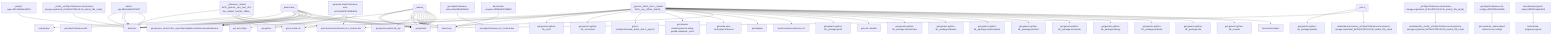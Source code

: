 graph TD
    app-mlperf-inference,d775cac873ee4231_(_reference,_mixtral-8x7b,_pytorch,_cpu,_test,_r5.0-dev_default,_float16,_offline_) --> detect,os
    app-mlperf-inference,d775cac873ee4231_(_reference,_mixtral-8x7b,_pytorch,_cpu,_test,_r5.0-dev_default,_float16,_offline_) --> get,sys-utils-cm
    app-mlperf-inference,d775cac873ee4231_(_reference,_mixtral-8x7b,_pytorch,_cpu,_test,_r5.0-dev_default,_float16,_offline_) --> get,python
    get-mlperf-inference-src,4b57186581024797_(_branch.dev_) --> detect,os
    get-mlperf-inference-src,4b57186581024797_(_branch.dev_) --> get,python3
    get-mlperf-inference-src,4b57186581024797_(_branch.dev_) --> get,git,repo,_branch.dev,_repo.https://github.com/mlcommons/inference
    app-mlperf-inference,d775cac873ee4231_(_reference,_mixtral-8x7b,_pytorch,_cpu,_test,_r5.0-dev_default,_float16,_offline_) --> get,mlcommons,inference,src,_branch.dev
    pull-git-repo,c23132ed65c4421d --> detect,os
    app-mlperf-inference,d775cac873ee4231_(_reference,_mixtral-8x7b,_pytorch,_cpu,_test,_r5.0-dev_default,_float16,_offline_) --> pull,git,repo
    get-mlperf-inference-src,4b57186581024797_(_branch.dev_) --> detect,os
    get-mlperf-inference-src,4b57186581024797_(_branch.dev_) --> get,python3
    get-mlperf-inference-src,4b57186581024797_(_branch.dev_) --> get,git,repo,_branch.dev,_repo.https://github.com/mlcommons/inference
    get-mlperf-inference-utils,e341e5f86d8342e5 --> get,mlperf,inference,src,_branch.dev
    app-mlperf-inference,d775cac873ee4231_(_reference,_mixtral-8x7b,_pytorch,_cpu,_test,_r5.0-dev_default,_float16,_offline_) --> get,mlperf,inference,utils
    app-mlperf-inference-mlcommons-python,ff149e9781fc4b65_(_pytorch,_batch_size.1,_mixtral-8x7b,_cpu,_offline,_float16_) --> detect,os
    detect-cpu,586c8a43320142f7 --> detect,os
    app-mlperf-inference-mlcommons-python,ff149e9781fc4b65_(_pytorch,_batch_size.1,_mixtral-8x7b,_cpu,_offline,_float16_) --> detect,cpu
    app-mlperf-inference-mlcommons-python,ff149e9781fc4b65_(_pytorch,_batch_size.1,_mixtral-8x7b,_cpu,_offline,_float16_) --> get,sys-utils-cm
    app-mlperf-inference-mlcommons-python,ff149e9781fc4b65_(_pytorch,_batch_size.1,_mixtral-8x7b,_cpu,_offline,_float16_) --> get,python
    get-generic-python-lib,94b62a682bc44791_(_torch_) --> get,python3
    app-mlperf-inference-mlcommons-python,ff149e9781fc4b65_(_pytorch,_batch_size.1,_mixtral-8x7b,_cpu,_offline,_float16_) --> get,generic-python-lib,_torch
    get-generic-python-lib,94b62a682bc44791_(_torchvision_) --> get,python3
    app-mlperf-inference-mlcommons-python,ff149e9781fc4b65_(_pytorch,_batch_size.1,_mixtral-8x7b,_cpu,_offline,_float16_) --> get,generic-python-lib,_torchvision
    app-mlperf-inference-mlcommons-python,ff149e9781fc4b65_(_pytorch,_batch_size.1,_mixtral-8x7b,_cpu,_offline,_float16_) --> get,ml-model,mixtral,raw,_batch_size.1,_pytorch
    get-generic-python-lib,94b62a682bc44791_(_package.pandas_) --> detect,os
    detect-cpu,586c8a43320142f7 --> detect,os
    get-generic-python-lib,94b62a682bc44791_(_package.pandas_) --> detect,cpu
    get-generic-python-lib,94b62a682bc44791_(_package.pandas_) --> get,python3
    get-generic-python-lib,94b62a682bc44791_(_pip_) --> get,python3
    get-generic-python-lib,94b62a682bc44791_(_package.pandas_) --> get,generic-python-lib,_pip
    get-dataset-mlperf-inference-mixtral,89e7c91444804775_(_size.1_) --> get,generic-python-lib,_package.pandas
    get-dataset-mlperf-inference-mixtral,89e7c91444804775_(_size.1_) --> get,python3
    download-file,9cdc8dc41aae437e_(_cmutil,_url.https://inference.mlcommons-storage.org/mixtral_8x7b%2F2024.06.06_mixtral_15k_v4.pkl_) --> detect,os
    download-and-extract,c67e81a4ce2649f5_(_url.https://inference.mlcommons-storage.org/mixtral_8x7b%2F2024.06.06_mixtral_15k_v4.pkl_) --> download,file,_cmutil,_url.https://inference.mlcommons-storage.org/mixtral_8x7b%2F2024.06.06_mixtral_15k_v4.pkl
    get-dataset-mlperf-inference-mixtral,89e7c91444804775_(_size.1_) --> download-and-extract,_url.https://inference.mlcommons-storage.org/mixtral_8x7b%2F2024.06.06_mixtral_15k_v4.pkl
    app-mlperf-inference-mlcommons-python,ff149e9781fc4b65_(_pytorch,_batch_size.1,_mixtral-8x7b,_cpu,_offline,_float16_) --> get,dataset-mixtral,openorca-mbxp-gsm8k-combined,_size.1
    generate-mlperf-inference-user-conf,3af4475745964b93 --> detect,os
    detect-cpu,586c8a43320142f7 --> detect,os
    generate-mlperf-inference-user-conf,3af4475745964b93 --> detect,cpu
    generate-mlperf-inference-user-conf,3af4475745964b93 --> get,python
    get-mlperf-inference-src,4b57186581024797_(_branch.dev_) --> detect,os
    get-mlperf-inference-src,4b57186581024797_(_branch.dev_) --> get,python3
    get-mlperf-inference-src,4b57186581024797_(_branch.dev_) --> get,git,repo,_branch.dev,_repo.https://github.com/mlcommons/inference
    generate-mlperf-inference-user-conf,3af4475745964b93 --> get,mlcommons,inference,src,_branch.dev
    get-mlperf-inference-sut-configs,c2fbf72009e2445b --> get,cache,dir,_name.mlperf-inference-sut-configs
    generate-mlperf-inference-user-conf,3af4475745964b93 --> get,sut,configs
    app-mlperf-inference-mlcommons-python,ff149e9781fc4b65_(_pytorch,_batch_size.1,_mixtral-8x7b,_cpu,_offline,_float16_) --> generate,user-conf,mlperf,inference
    app-mlperf-inference-mlcommons-python,ff149e9781fc4b65_(_pytorch,_batch_size.1,_mixtral-8x7b,_cpu,_offline,_float16_) --> get,loadgen
    get-mlperf-inference-src,4b57186581024797_(_branch.dev_) --> detect,os
    get-mlperf-inference-src,4b57186581024797_(_branch.dev_) --> get,python3
    get-mlperf-inference-src,4b57186581024797_(_branch.dev_) --> get,git,repo,_branch.dev,_repo.https://github.com/mlcommons/inference
    app-mlperf-inference-mlcommons-python,ff149e9781fc4b65_(_pytorch,_batch_size.1,_mixtral-8x7b,_cpu,_offline,_float16_) --> get,mlcommons,inference,src,_branch.dev
    app-mlperf-inference-mlcommons-python,ff149e9781fc4b65_(_pytorch,_batch_size.1,_mixtral-8x7b,_cpu,_offline,_float16_) --> get,mlcommons,inference,src
    get-generic-python-lib,94b62a682bc44791_(_package.psutil_) --> get,python3
    app-mlperf-inference-mlcommons-python,ff149e9781fc4b65_(_pytorch,_batch_size.1,_mixtral-8x7b,_cpu,_offline,_float16_) --> get,generic-python-lib,_package.psutil
    app-mlperf-inference-mlcommons-python,ff149e9781fc4b65_(_pytorch,_batch_size.1,_mixtral-8x7b,_cpu,_offline,_float16_) --> get,rust-compiler
    get-generic-python-lib,94b62a682bc44791_(_package.transformers_) --> get,python3
    app-mlperf-inference-mlcommons-python,ff149e9781fc4b65_(_pytorch,_batch_size.1,_mixtral-8x7b,_cpu,_offline,_float16_) --> get,generic-python-lib,_package.transformers
    get-generic-python-lib,94b62a682bc44791_(_package.datasets_) --> get,python3
    app-mlperf-inference-mlcommons-python,ff149e9781fc4b65_(_pytorch,_batch_size.1,_mixtral-8x7b,_cpu,_offline,_float16_) --> get,generic-python-lib,_package.datasets
    get-generic-python-lib,94b62a682bc44791_(_package.sentencepiece_) --> get,python3
    app-mlperf-inference-mlcommons-python,ff149e9781fc4b65_(_pytorch,_batch_size.1,_mixtral-8x7b,_cpu,_offline,_float16_) --> get,generic-python-lib,_package.sentencepiece
    get-generic-python-lib,94b62a682bc44791_(_package.protobuf_) --> get,python3
    app-mlperf-inference-mlcommons-python,ff149e9781fc4b65_(_pytorch,_batch_size.1,_mixtral-8x7b,_cpu,_offline,_float16_) --> get,generic-python-lib,_package.protobuf
    get-generic-python-lib,94b62a682bc44791_(_package.accelerate_) --> get,python3
    app-mlperf-inference-mlcommons-python,ff149e9781fc4b65_(_pytorch,_batch_size.1,_mixtral-8x7b,_cpu,_offline,_float16_) --> get,generic-python-lib,_package.accelerate
    get-generic-python-lib,94b62a682bc44791_(_package.absl-py_) --> get,python3
    app-mlperf-inference-mlcommons-python,ff149e9781fc4b65_(_pytorch,_batch_size.1,_mixtral-8x7b,_cpu,_offline,_float16_) --> get,generic-python-lib,_package.absl-py
    get-generic-python-lib,94b62a682bc44791_(_package.evaluate_) --> get,python3
    app-mlperf-inference-mlcommons-python,ff149e9781fc4b65_(_pytorch,_batch_size.1,_mixtral-8x7b,_cpu,_offline,_float16_) --> get,generic-python-lib,_package.evaluate
    get-generic-python-lib,94b62a682bc44791_(_package.nltk_) --> get,python3
    app-mlperf-inference-mlcommons-python,ff149e9781fc4b65_(_pytorch,_batch_size.1,_mixtral-8x7b,_cpu,_offline,_float16_) --> get,generic-python-lib,_package.nltk
    get-generic-python-lib,94b62a682bc44791_(_mxeval_) --> get,python3
    app-mlperf-inference-mlcommons-python,ff149e9781fc4b65_(_pytorch,_batch_size.1,_mixtral-8x7b,_cpu,_offline,_float16_) --> get,generic-python-lib,_mxeval
    detect-cpu,586c8a43320142f7 --> detect,os
    benchmark-program,19f369ef47084895 --> detect,cpu
    benchmark-program-mlperf,cfff0132a8aa4018 --> benchmark-program,program
    app-mlperf-inference-mlcommons-python,ff149e9781fc4b65_(_pytorch,_batch_size.1,_mixtral-8x7b,_cpu,_offline,_float16_) --> benchmark-mlperf